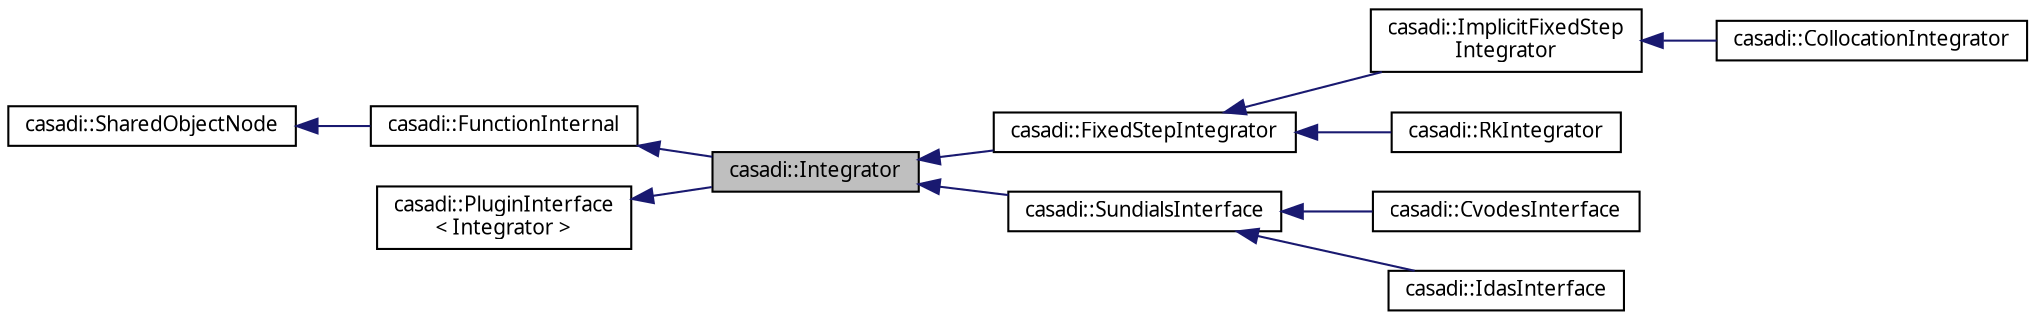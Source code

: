 digraph "casadi::Integrator"
{
  edge [fontname="FreeSans.ttf",fontsize="10",labelfontname="FreeSans.ttf",labelfontsize="10"];
  node [fontname="FreeSans.ttf",fontsize="10",shape=record];
  rankdir="LR";
  Node1 [label="casadi::Integrator",height=0.2,width=0.4,color="black", fillcolor="grey75", style="filled", fontcolor="black"];
  Node2 -> Node1 [dir="back",color="midnightblue",fontsize="10",style="solid",fontname="FreeSans.ttf"];
  Node2 [label="casadi::FunctionInternal",height=0.2,width=0.4,color="black", fillcolor="white", style="filled",URL="$d2/dab/classcasadi_1_1FunctionInternal.html",tooltip="Internal class for Function. "];
  Node3 -> Node2 [dir="back",color="midnightblue",fontsize="10",style="solid",fontname="FreeSans.ttf"];
  Node3 [label="casadi::SharedObjectNode",height=0.2,width=0.4,color="black", fillcolor="white", style="filled",URL="$d9/dd3/classcasadi_1_1SharedObjectNode.html"];
  Node4 -> Node1 [dir="back",color="midnightblue",fontsize="10",style="solid",fontname="FreeSans.ttf"];
  Node4 [label="casadi::PluginInterface\l\< Integrator \>",height=0.2,width=0.4,color="black", fillcolor="white", style="filled",URL="$d4/d37/classcasadi_1_1PluginInterface.html"];
  Node1 -> Node5 [dir="back",color="midnightblue",fontsize="10",style="solid",fontname="FreeSans.ttf"];
  Node5 [label="casadi::FixedStepIntegrator",height=0.2,width=0.4,color="black", fillcolor="white", style="filled",URL="$da/da8/classcasadi_1_1FixedStepIntegrator.html"];
  Node5 -> Node6 [dir="back",color="midnightblue",fontsize="10",style="solid",fontname="FreeSans.ttf"];
  Node6 [label="casadi::ImplicitFixedStep\lIntegrator",height=0.2,width=0.4,color="black", fillcolor="white", style="filled",URL="$d8/d7b/classcasadi_1_1ImplicitFixedStepIntegrator.html"];
  Node6 -> Node7 [dir="back",color="midnightblue",fontsize="10",style="solid",fontname="FreeSans.ttf"];
  Node7 [label="casadi::CollocationIntegrator",height=0.2,width=0.4,color="black", fillcolor="white", style="filled",URL="$d1/d2f/classcasadi_1_1CollocationIntegrator.html",tooltip="&#39;collocation&#39; plugin for Integrator "];
  Node5 -> Node8 [dir="back",color="midnightblue",fontsize="10",style="solid",fontname="FreeSans.ttf"];
  Node8 [label="casadi::RkIntegrator",height=0.2,width=0.4,color="black", fillcolor="white", style="filled",URL="$d6/d6e/classcasadi_1_1RkIntegrator.html",tooltip="&#39;rk&#39; plugin for Integrator "];
  Node1 -> Node9 [dir="back",color="midnightblue",fontsize="10",style="solid",fontname="FreeSans.ttf"];
  Node9 [label="casadi::SundialsInterface",height=0.2,width=0.4,color="black", fillcolor="white", style="filled",URL="$d6/d90/classcasadi_1_1SundialsInterface.html"];
  Node9 -> Node10 [dir="back",color="midnightblue",fontsize="10",style="solid",fontname="FreeSans.ttf"];
  Node10 [label="casadi::CvodesInterface",height=0.2,width=0.4,color="black", fillcolor="white", style="filled",URL="$d2/d5f/classcasadi_1_1CvodesInterface.html",tooltip="&#39;cvodes&#39; plugin for Integrator "];
  Node9 -> Node11 [dir="back",color="midnightblue",fontsize="10",style="solid",fontname="FreeSans.ttf"];
  Node11 [label="casadi::IdasInterface",height=0.2,width=0.4,color="black", fillcolor="white", style="filled",URL="$d2/d52/classcasadi_1_1IdasInterface.html",tooltip="&#39;idas&#39; plugin for Integrator "];
}
